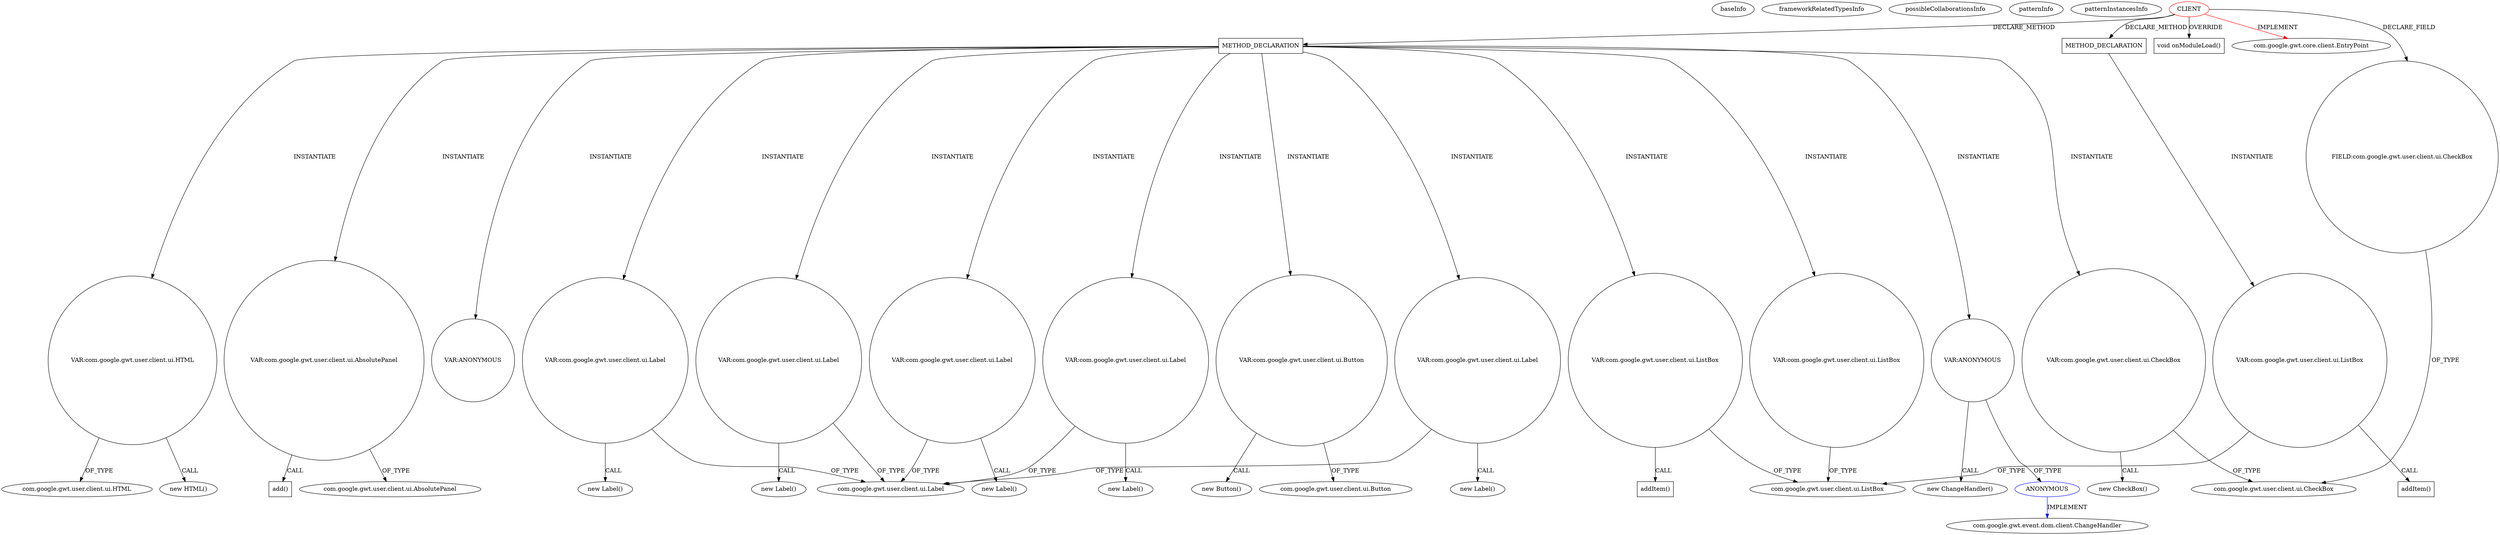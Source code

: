digraph {
baseInfo[graphId=941,category="pattern",isAnonymous=false,possibleRelation=true]
frameworkRelatedTypesInfo[0="com.google.gwt.core.client.EntryPoint"]
possibleCollaborationsInfo[0="941~INSTANTIATION-CLIENT_METHOD_DECLARATION-~com.google.gwt.core.client.EntryPoint ~com.google.gwt.event.dom.client.ChangeHandler ~false~true"]
patternInfo[frequency=2.0,patternRootClient=0]
patternInstancesInfo[0="spydon-esiade~/spydon-esiade/esiade-master/src/net/esiade/client/Esiade.java~Esiade~4504",1="DeannaSurma-Census~/DeannaSurma-Census/Census-master/src/com/cs4302/census/client/Census.java~Census~109"]
301[label="new CheckBox()",vertexType="CONSTRUCTOR_CALL",isFrameworkType=false]
302[label="VAR:com.google.gwt.user.client.ui.CheckBox",vertexType="VARIABLE_EXPRESION",isFrameworkType=false,shape=circle]
77[label="METHOD_DECLARATION",vertexType="CLIENT_METHOD_DECLARATION",isFrameworkType=false,shape=box]
0[label="CLIENT",vertexType="ROOT_CLIENT_CLASS_DECLARATION",isFrameworkType=false,color=red]
18[label="FIELD:com.google.gwt.user.client.ui.CheckBox",vertexType="FIELD_DECLARATION",isFrameworkType=false,shape=circle]
20[label="void onModuleLoad()",vertexType="OVERRIDING_METHOD_DECLARATION",isFrameworkType=false,shape=box]
19[label="com.google.gwt.user.client.ui.CheckBox",vertexType="FRAMEWORK_CLASS_TYPE",isFrameworkType=false]
1[label="com.google.gwt.core.client.EntryPoint",vertexType="FRAMEWORK_INTERFACE_TYPE",isFrameworkType=false]
269[label="VAR:ANONYMOUS",vertexType="VARIABLE_EXPRESION",isFrameworkType=false,shape=circle]
270[label="ANONYMOUS",vertexType="REFERENCE_ANONYMOUS_DECLARATION",isFrameworkType=false,color=blue]
268[label="new ChangeHandler()",vertexType="CONSTRUCTOR_CALL",isFrameworkType=false]
116[label="com.google.gwt.event.dom.client.ChangeHandler",vertexType="FRAMEWORK_INTERFACE_TYPE",isFrameworkType=false]
530[label="METHOD_DECLARATION",vertexType="CLIENT_METHOD_DECLARATION",isFrameworkType=false,shape=box]
90[label="VAR:com.google.gwt.user.client.ui.Label",vertexType="VARIABLE_EXPRESION",isFrameworkType=false,shape=circle]
5[label="com.google.gwt.user.client.ui.Label",vertexType="FRAMEWORK_CLASS_TYPE",isFrameworkType=false]
82[label="VAR:com.google.gwt.user.client.ui.Label",vertexType="VARIABLE_EXPRESION",isFrameworkType=false,shape=circle]
322[label="VAR:com.google.gwt.user.client.ui.Label",vertexType="VARIABLE_EXPRESION",isFrameworkType=false,shape=circle]
95[label="VAR:com.google.gwt.user.client.ui.Label",vertexType="VARIABLE_EXPRESION",isFrameworkType=false,shape=circle]
286[label="VAR:com.google.gwt.user.client.ui.Label",vertexType="VARIABLE_EXPRESION",isFrameworkType=false,shape=circle]
335[label="VAR:com.google.gwt.user.client.ui.HTML",vertexType="VARIABLE_EXPRESION",isFrameworkType=false,shape=circle]
334[label="new HTML()",vertexType="CONSTRUCTOR_CALL",isFrameworkType=false]
241[label="VAR:ANONYMOUS",vertexType="VARIABLE_EXPRESION",isFrameworkType=false,shape=circle]
285[label="new Label()",vertexType="CONSTRUCTOR_CALL",isFrameworkType=false]
94[label="new Label()",vertexType="CONSTRUCTOR_CALL",isFrameworkType=false]
81[label="new Label()",vertexType="CONSTRUCTOR_CALL",isFrameworkType=false]
321[label="new Label()",vertexType="CONSTRUCTOR_CALL",isFrameworkType=false]
89[label="new Label()",vertexType="CONSTRUCTOR_CALL",isFrameworkType=false]
84[label="VAR:com.google.gwt.user.client.ui.AbsolutePanel",vertexType="VARIABLE_EXPRESION",isFrameworkType=false,shape=circle]
86[label="com.google.gwt.user.client.ui.AbsolutePanel",vertexType="FRAMEWORK_CLASS_TYPE",isFrameworkType=false]
93[label="add()",vertexType="INSIDE_CALL",isFrameworkType=false,shape=box]
314[label="VAR:com.google.gwt.user.client.ui.Button",vertexType="VARIABLE_EXPRESION",isFrameworkType=false,shape=circle]
313[label="new Button()",vertexType="CONSTRUCTOR_CALL",isFrameworkType=false]
326[label="com.google.gwt.user.client.ui.HTML",vertexType="FRAMEWORK_CLASS_TYPE",isFrameworkType=false]
29[label="com.google.gwt.user.client.ui.Button",vertexType="FRAMEWORK_CLASS_TYPE",isFrameworkType=false]
257[label="VAR:com.google.gwt.user.client.ui.ListBox",vertexType="VARIABLE_EXPRESION",isFrameworkType=false,shape=circle]
258[label="addItem()",vertexType="INSIDE_CALL",isFrameworkType=false,shape=box]
3[label="com.google.gwt.user.client.ui.ListBox",vertexType="FRAMEWORK_CLASS_TYPE",isFrameworkType=false]
535[label="VAR:com.google.gwt.user.client.ui.ListBox",vertexType="VARIABLE_EXPRESION",isFrameworkType=false,shape=circle]
539[label="addItem()",vertexType="INSIDE_CALL",isFrameworkType=false,shape=box]
255[label="VAR:com.google.gwt.user.client.ui.ListBox",vertexType="VARIABLE_EXPRESION",isFrameworkType=false,shape=circle]
77->335[label="INSTANTIATE"]
82->5[label="OF_TYPE"]
0->1[label="IMPLEMENT",color=red]
530->535[label="INSTANTIATE"]
335->334[label="CALL"]
0->530[label="DECLARE_METHOD"]
77->269[label="INSTANTIATE"]
77->286[label="INSTANTIATE"]
77->257[label="INSTANTIATE"]
314->313[label="CALL"]
77->302[label="INSTANTIATE"]
77->322[label="INSTANTIATE"]
95->5[label="OF_TYPE"]
77->255[label="INSTANTIATE"]
270->116[label="IMPLEMENT",color=blue]
302->19[label="OF_TYPE"]
269->270[label="OF_TYPE"]
90->89[label="CALL"]
90->5[label="OF_TYPE"]
77->84[label="INSTANTIATE"]
84->86[label="OF_TYPE"]
535->3[label="OF_TYPE"]
322->321[label="CALL"]
286->5[label="OF_TYPE"]
18->19[label="OF_TYPE"]
84->93[label="CALL"]
535->539[label="CALL"]
77->90[label="INSTANTIATE"]
257->258[label="CALL"]
255->3[label="OF_TYPE"]
322->5[label="OF_TYPE"]
77->95[label="INSTANTIATE"]
77->82[label="INSTANTIATE"]
77->241[label="INSTANTIATE"]
286->285[label="CALL"]
314->29[label="OF_TYPE"]
82->81[label="CALL"]
335->326[label="OF_TYPE"]
0->77[label="DECLARE_METHOD"]
302->301[label="CALL"]
269->268[label="CALL"]
257->3[label="OF_TYPE"]
95->94[label="CALL"]
0->18[label="DECLARE_FIELD"]
77->314[label="INSTANTIATE"]
0->20[label="OVERRIDE"]
}
